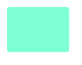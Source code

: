 @startuml

skinparam ClassBackgroundColor #Aquamarine
skinparam ClassFontColor #Aquamarine
skinparam ClassBorderColor #Aquamarine

skinparam ClassStereotypeFontSize 0
skinparam CircledCharacterFontSize 0
skinparam CircledCharacterRadius 0
skinparam ClassBorderThickness 0
skinparam Shadowing false

class Dummy

@enduml